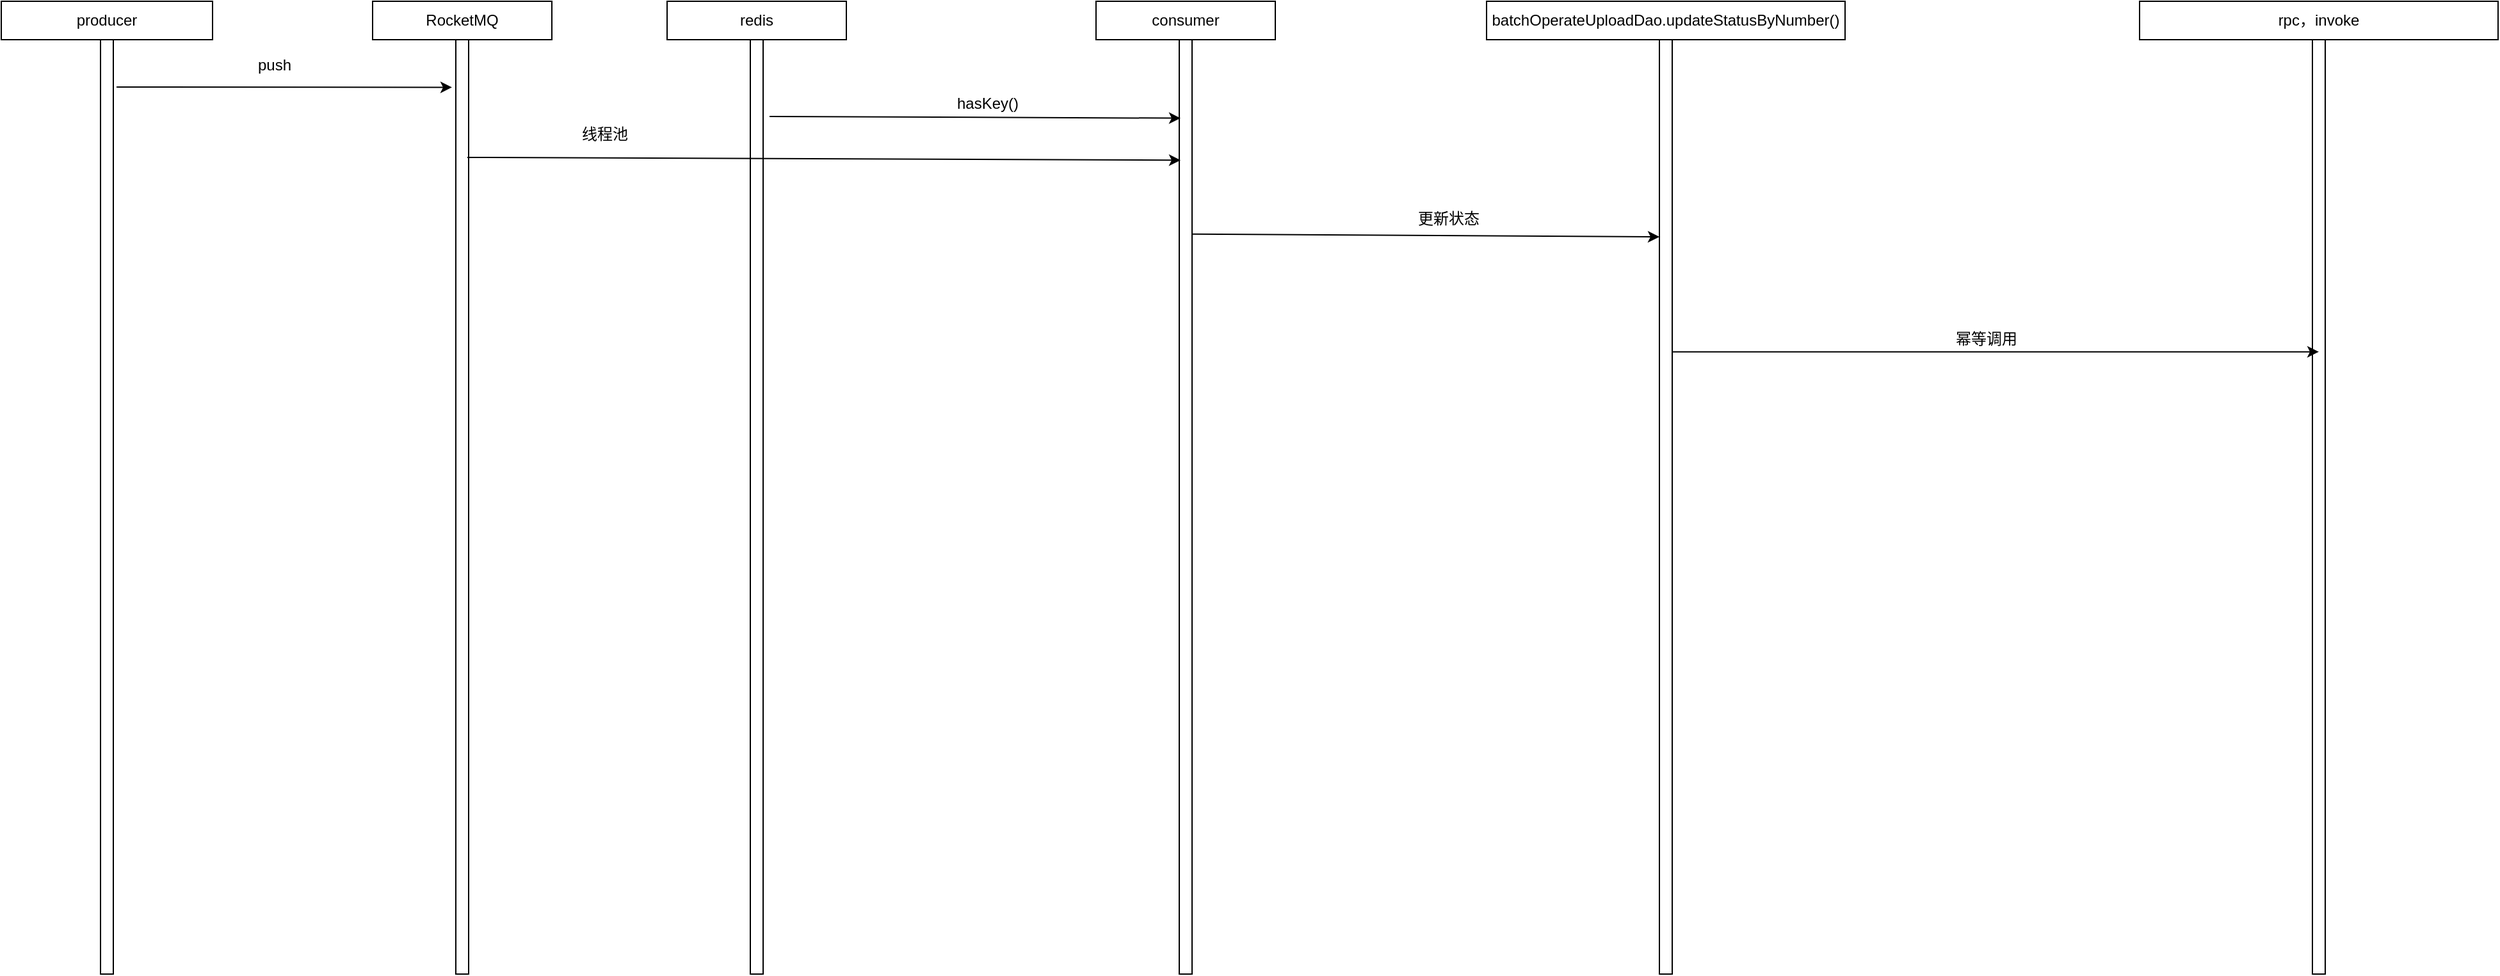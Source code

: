 <mxfile version="14.2.9" type="github">
  <diagram id="msL8atNdUj78Eh7szCxi" name="Page-1">
    <mxGraphModel dx="3830" dy="383" grid="1" gridSize="10" guides="1" tooltips="1" connect="1" arrows="1" fold="1" page="1" pageScale="1" pageWidth="3300" pageHeight="4681" math="0" shadow="0">
      <root>
        <mxCell id="0" />
        <mxCell id="1" parent="0" />
        <mxCell id="aGv1zHv1DxiRB9Cw7F4o-1" value="RocketMQ" style="rounded=0;whiteSpace=wrap;html=1;" vertex="1" parent="1">
          <mxGeometry x="110" y="50" width="140" height="30" as="geometry" />
        </mxCell>
        <mxCell id="aGv1zHv1DxiRB9Cw7F4o-2" value="" style="rounded=0;whiteSpace=wrap;html=1;" vertex="1" parent="1">
          <mxGeometry x="175" y="80" width="10" height="730" as="geometry" />
        </mxCell>
        <mxCell id="aGv1zHv1DxiRB9Cw7F4o-3" value="redis" style="rounded=0;whiteSpace=wrap;html=1;" vertex="1" parent="1">
          <mxGeometry x="340" y="50" width="140" height="30" as="geometry" />
        </mxCell>
        <mxCell id="aGv1zHv1DxiRB9Cw7F4o-4" value="" style="rounded=0;whiteSpace=wrap;html=1;" vertex="1" parent="1">
          <mxGeometry x="405" y="80" width="10" height="730" as="geometry" />
        </mxCell>
        <mxCell id="aGv1zHv1DxiRB9Cw7F4o-5" value="consumer" style="rounded=0;whiteSpace=wrap;html=1;" vertex="1" parent="1">
          <mxGeometry x="675" y="50" width="140" height="30" as="geometry" />
        </mxCell>
        <mxCell id="aGv1zHv1DxiRB9Cw7F4o-6" value="" style="rounded=0;whiteSpace=wrap;html=1;" vertex="1" parent="1">
          <mxGeometry x="740" y="80" width="10" height="730" as="geometry" />
        </mxCell>
        <mxCell id="aGv1zHv1DxiRB9Cw7F4o-7" value="" style="endArrow=classic;html=1;entryX=-0.3;entryY=0.051;entryDx=0;entryDy=0;entryPerimeter=0;" edge="1" parent="1" target="aGv1zHv1DxiRB9Cw7F4o-2">
          <mxGeometry width="50" height="50" relative="1" as="geometry">
            <mxPoint x="-90" y="117" as="sourcePoint" />
            <mxPoint x="149" y="117.23" as="targetPoint" />
          </mxGeometry>
        </mxCell>
        <mxCell id="aGv1zHv1DxiRB9Cw7F4o-8" value="push" style="text;html=1;align=center;verticalAlign=middle;resizable=0;points=[];autosize=1;" vertex="1" parent="1">
          <mxGeometry x="13" y="90" width="40" height="20" as="geometry" />
        </mxCell>
        <mxCell id="aGv1zHv1DxiRB9Cw7F4o-9" value="" style="endArrow=classic;html=1;exitX=0.8;exitY=0.052;exitDx=0;exitDy=0;exitPerimeter=0;entryX=0.1;entryY=0.129;entryDx=0;entryDy=0;entryPerimeter=0;" edge="1" parent="1" target="aGv1zHv1DxiRB9Cw7F4o-6">
          <mxGeometry width="50" height="50" relative="1" as="geometry">
            <mxPoint x="184" y="171.96" as="sourcePoint" />
            <mxPoint x="407" y="171.23" as="targetPoint" />
          </mxGeometry>
        </mxCell>
        <mxCell id="aGv1zHv1DxiRB9Cw7F4o-10" value="线程池" style="text;html=1;align=center;verticalAlign=middle;resizable=0;points=[];autosize=1;" vertex="1" parent="1">
          <mxGeometry x="266" y="144" width="50" height="20" as="geometry" />
        </mxCell>
        <mxCell id="aGv1zHv1DxiRB9Cw7F4o-11" value="producer" style="rounded=0;whiteSpace=wrap;html=1;" vertex="1" parent="1">
          <mxGeometry x="-180" y="50" width="165" height="30" as="geometry" />
        </mxCell>
        <mxCell id="aGv1zHv1DxiRB9Cw7F4o-12" value="" style="rounded=0;whiteSpace=wrap;html=1;" vertex="1" parent="1">
          <mxGeometry x="-102.5" y="80" width="10" height="730" as="geometry" />
        </mxCell>
        <mxCell id="aGv1zHv1DxiRB9Cw7F4o-13" value="batchOperateUploadDao.updateStatusByNumber()" style="rounded=0;whiteSpace=wrap;html=1;" vertex="1" parent="1">
          <mxGeometry x="980" y="50" width="280" height="30" as="geometry" />
        </mxCell>
        <mxCell id="aGv1zHv1DxiRB9Cw7F4o-14" value="" style="rounded=0;whiteSpace=wrap;html=1;" vertex="1" parent="1">
          <mxGeometry x="1115" y="80" width="10" height="730" as="geometry" />
        </mxCell>
        <mxCell id="aGv1zHv1DxiRB9Cw7F4o-15" value="" style="endArrow=classic;html=1;entryX=0.1;entryY=0.084;entryDx=0;entryDy=0;entryPerimeter=0;" edge="1" parent="1" target="aGv1zHv1DxiRB9Cw7F4o-6">
          <mxGeometry width="50" height="50" relative="1" as="geometry">
            <mxPoint x="420" y="140" as="sourcePoint" />
            <mxPoint x="730" y="140" as="targetPoint" />
          </mxGeometry>
        </mxCell>
        <mxCell id="aGv1zHv1DxiRB9Cw7F4o-16" value="hasKey()" style="text;html=1;align=center;verticalAlign=middle;resizable=0;points=[];autosize=1;" vertex="1" parent="1">
          <mxGeometry x="560" y="120" width="60" height="20" as="geometry" />
        </mxCell>
        <mxCell id="aGv1zHv1DxiRB9Cw7F4o-17" value="" style="endArrow=classic;html=1;exitX=1;exitY=0.208;exitDx=0;exitDy=0;exitPerimeter=0;entryX=0;entryY=0.211;entryDx=0;entryDy=0;entryPerimeter=0;" edge="1" parent="1" source="aGv1zHv1DxiRB9Cw7F4o-6" target="aGv1zHv1DxiRB9Cw7F4o-14">
          <mxGeometry width="50" height="50" relative="1" as="geometry">
            <mxPoint x="720" y="310" as="sourcePoint" />
            <mxPoint x="770" y="260" as="targetPoint" />
          </mxGeometry>
        </mxCell>
        <mxCell id="aGv1zHv1DxiRB9Cw7F4o-18" value="更新状态" style="text;html=1;align=center;verticalAlign=middle;resizable=0;points=[];autosize=1;" vertex="1" parent="1">
          <mxGeometry x="920" y="210" width="60" height="20" as="geometry" />
        </mxCell>
        <mxCell id="aGv1zHv1DxiRB9Cw7F4o-19" value="rpc，invoke" style="rounded=0;whiteSpace=wrap;html=1;" vertex="1" parent="1">
          <mxGeometry x="1490" y="50" width="280" height="30" as="geometry" />
        </mxCell>
        <mxCell id="aGv1zHv1DxiRB9Cw7F4o-20" value="" style="rounded=0;whiteSpace=wrap;html=1;" vertex="1" parent="1">
          <mxGeometry x="1625" y="80" width="10" height="730" as="geometry" />
        </mxCell>
        <mxCell id="aGv1zHv1DxiRB9Cw7F4o-21" value="" style="endArrow=classic;html=1;exitX=1;exitY=0.334;exitDx=0;exitDy=0;exitPerimeter=0;entryX=0.5;entryY=0.334;entryDx=0;entryDy=0;entryPerimeter=0;" edge="1" parent="1" source="aGv1zHv1DxiRB9Cw7F4o-14" target="aGv1zHv1DxiRB9Cw7F4o-20">
          <mxGeometry width="50" height="50" relative="1" as="geometry">
            <mxPoint x="1160" y="490" as="sourcePoint" />
            <mxPoint x="1210" y="440" as="targetPoint" />
          </mxGeometry>
        </mxCell>
        <mxCell id="aGv1zHv1DxiRB9Cw7F4o-22" value="幂等调用" style="text;html=1;align=center;verticalAlign=middle;resizable=0;points=[];autosize=1;" vertex="1" parent="1">
          <mxGeometry x="1340" y="304" width="60" height="20" as="geometry" />
        </mxCell>
      </root>
    </mxGraphModel>
  </diagram>
</mxfile>
